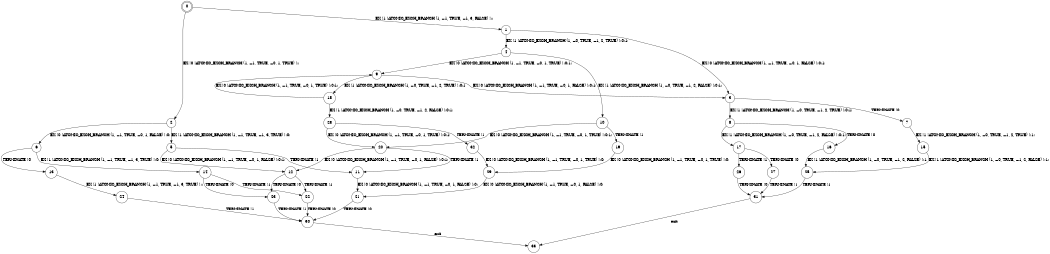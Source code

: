 digraph BCG {
size = "7, 10.5";
center = TRUE;
node [shape = circle];
0 [peripheries = 2];
0 -> 1 [label = "EX !1 !ATOMIC_EXCH_BRANCH (1, +1, TRUE, +1, 3, FALSE) !::"];
0 -> 2 [label = "EX !0 !ATOMIC_EXCH_BRANCH (1, +1, TRUE, +0, 1, TRUE) !::"];
1 -> 3 [label = "EX !0 !ATOMIC_EXCH_BRANCH (1, +1, TRUE, +0, 1, FALSE) !:0:1:"];
1 -> 4 [label = "EX !1 !ATOMIC_EXCH_BRANCH (1, +0, TRUE, +1, 2, TRUE) !:0:1:"];
2 -> 5 [label = "EX !1 !ATOMIC_EXCH_BRANCH (1, +1, TRUE, +1, 3, TRUE) !:0:"];
2 -> 6 [label = "EX !0 !ATOMIC_EXCH_BRANCH (1, +1, TRUE, +0, 1, FALSE) !:0:"];
3 -> 7 [label = "TERMINATE !0"];
3 -> 8 [label = "EX !1 !ATOMIC_EXCH_BRANCH (1, +0, TRUE, +1, 2, TRUE) !:0:1:"];
4 -> 9 [label = "EX !0 !ATOMIC_EXCH_BRANCH (1, +1, TRUE, +0, 1, TRUE) !:0:1:"];
4 -> 10 [label = "EX !1 !ATOMIC_EXCH_BRANCH (1, +0, TRUE, +1, 2, FALSE) !:0:1:"];
5 -> 11 [label = "TERMINATE !1"];
5 -> 12 [label = "EX !0 !ATOMIC_EXCH_BRANCH (1, +1, TRUE, +0, 1, FALSE) !:0:1:"];
6 -> 13 [label = "TERMINATE !0"];
6 -> 14 [label = "EX !1 !ATOMIC_EXCH_BRANCH (1, +1, TRUE, +1, 3, TRUE) !:0:"];
7 -> 15 [label = "EX !1 !ATOMIC_EXCH_BRANCH (1, +0, TRUE, +1, 2, TRUE) !:1:"];
8 -> 16 [label = "TERMINATE !0"];
8 -> 17 [label = "EX !1 !ATOMIC_EXCH_BRANCH (1, +0, TRUE, +1, 2, FALSE) !:0:1:"];
9 -> 18 [label = "EX !1 !ATOMIC_EXCH_BRANCH (1, +0, TRUE, +1, 2, TRUE) !:0:1:"];
9 -> 3 [label = "EX !0 !ATOMIC_EXCH_BRANCH (1, +1, TRUE, +0, 1, FALSE) !:0:1:"];
10 -> 19 [label = "TERMINATE !1"];
10 -> 20 [label = "EX !0 !ATOMIC_EXCH_BRANCH (1, +1, TRUE, +0, 1, TRUE) !:0:1:"];
11 -> 21 [label = "EX !0 !ATOMIC_EXCH_BRANCH (1, +1, TRUE, +0, 1, FALSE) !:0:"];
12 -> 22 [label = "TERMINATE !1"];
12 -> 23 [label = "TERMINATE !0"];
13 -> 24 [label = "EX !1 !ATOMIC_EXCH_BRANCH (1, +1, TRUE, +1, 3, TRUE) !::"];
14 -> 22 [label = "TERMINATE !1"];
14 -> 23 [label = "TERMINATE !0"];
15 -> 25 [label = "EX !1 !ATOMIC_EXCH_BRANCH (1, +0, TRUE, +1, 2, FALSE) !:1:"];
16 -> 25 [label = "EX !1 !ATOMIC_EXCH_BRANCH (1, +0, TRUE, +1, 2, FALSE) !:1:"];
17 -> 26 [label = "TERMINATE !1"];
17 -> 27 [label = "TERMINATE !0"];
18 -> 28 [label = "EX !1 !ATOMIC_EXCH_BRANCH (1, +0, TRUE, +1, 2, FALSE) !:0:1:"];
18 -> 9 [label = "EX !0 !ATOMIC_EXCH_BRANCH (1, +1, TRUE, +0, 1, TRUE) !:0:1:"];
19 -> 29 [label = "EX !0 !ATOMIC_EXCH_BRANCH (1, +1, TRUE, +0, 1, TRUE) !:0:"];
20 -> 11 [label = "TERMINATE !1"];
20 -> 12 [label = "EX !0 !ATOMIC_EXCH_BRANCH (1, +1, TRUE, +0, 1, FALSE) !:0:1:"];
21 -> 30 [label = "TERMINATE !0"];
22 -> 30 [label = "TERMINATE !0"];
23 -> 30 [label = "TERMINATE !1"];
24 -> 30 [label = "TERMINATE !1"];
25 -> 31 [label = "TERMINATE !1"];
26 -> 31 [label = "TERMINATE !0"];
27 -> 31 [label = "TERMINATE !1"];
28 -> 32 [label = "TERMINATE !1"];
28 -> 20 [label = "EX !0 !ATOMIC_EXCH_BRANCH (1, +1, TRUE, +0, 1, TRUE) !:0:1:"];
29 -> 21 [label = "EX !0 !ATOMIC_EXCH_BRANCH (1, +1, TRUE, +0, 1, FALSE) !:0:"];
30 -> 33 [label = "exit"];
31 -> 33 [label = "exit"];
32 -> 29 [label = "EX !0 !ATOMIC_EXCH_BRANCH (1, +1, TRUE, +0, 1, TRUE) !:0:"];
}
